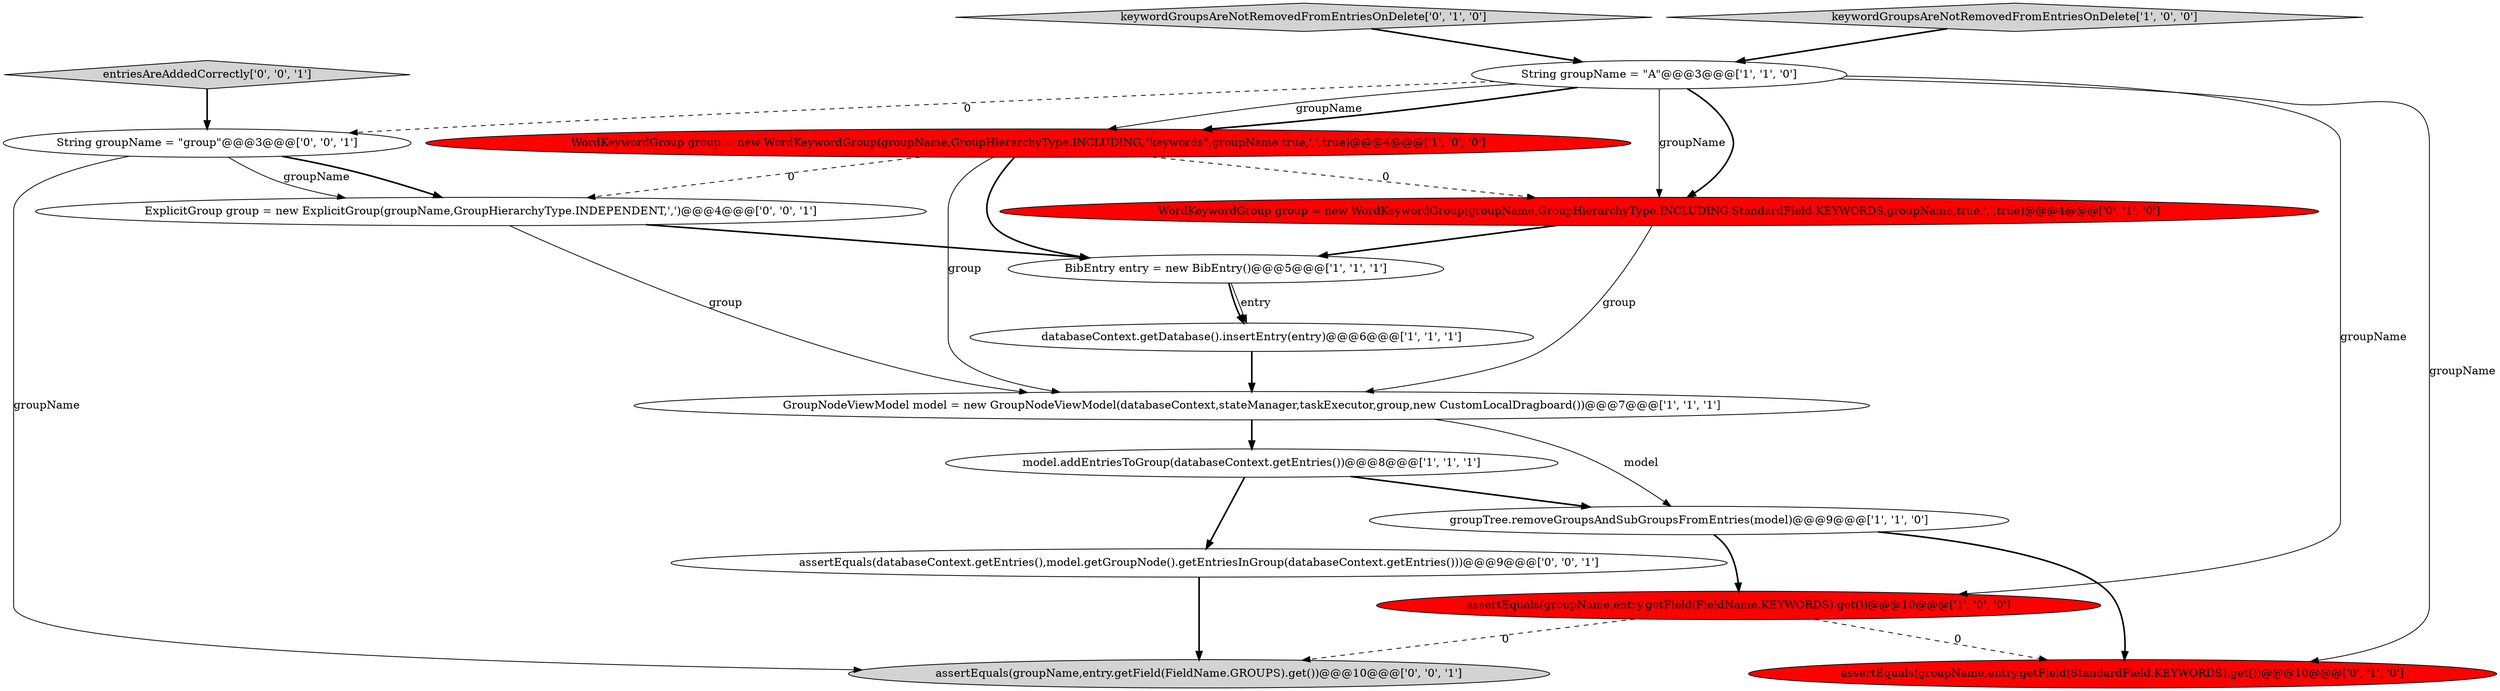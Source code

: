 digraph {
16 [style = filled, label = "assertEquals(groupName,entry.getField(FieldName.GROUPS).get())@@@10@@@['0', '0', '1']", fillcolor = lightgray, shape = ellipse image = "AAA0AAABBB3BBB"];
6 [style = filled, label = "GroupNodeViewModel model = new GroupNodeViewModel(databaseContext,stateManager,taskExecutor,group,new CustomLocalDragboard())@@@7@@@['1', '1', '1']", fillcolor = white, shape = ellipse image = "AAA0AAABBB1BBB"];
5 [style = filled, label = "model.addEntriesToGroup(databaseContext.getEntries())@@@8@@@['1', '1', '1']", fillcolor = white, shape = ellipse image = "AAA0AAABBB1BBB"];
11 [style = filled, label = "keywordGroupsAreNotRemovedFromEntriesOnDelete['0', '1', '0']", fillcolor = lightgray, shape = diamond image = "AAA0AAABBB2BBB"];
3 [style = filled, label = "assertEquals(groupName,entry.getField(FieldName.KEYWORDS).get())@@@10@@@['1', '0', '0']", fillcolor = red, shape = ellipse image = "AAA1AAABBB1BBB"];
12 [style = filled, label = "String groupName = \"group\"@@@3@@@['0', '0', '1']", fillcolor = white, shape = ellipse image = "AAA0AAABBB3BBB"];
7 [style = filled, label = "WordKeywordGroup group = new WordKeywordGroup(groupName,GroupHierarchyType.INCLUDING,\"keywords\",groupName,true,',',true)@@@4@@@['1', '0', '0']", fillcolor = red, shape = ellipse image = "AAA1AAABBB1BBB"];
10 [style = filled, label = "WordKeywordGroup group = new WordKeywordGroup(groupName,GroupHierarchyType.INCLUDING,StandardField.KEYWORDS,groupName,true,',',true)@@@4@@@['0', '1', '0']", fillcolor = red, shape = ellipse image = "AAA1AAABBB2BBB"];
2 [style = filled, label = "String groupName = \"A\"@@@3@@@['1', '1', '0']", fillcolor = white, shape = ellipse image = "AAA0AAABBB1BBB"];
0 [style = filled, label = "groupTree.removeGroupsAndSubGroupsFromEntries(model)@@@9@@@['1', '1', '0']", fillcolor = white, shape = ellipse image = "AAA0AAABBB1BBB"];
9 [style = filled, label = "assertEquals(groupName,entry.getField(StandardField.KEYWORDS).get())@@@10@@@['0', '1', '0']", fillcolor = red, shape = ellipse image = "AAA1AAABBB2BBB"];
15 [style = filled, label = "entriesAreAddedCorrectly['0', '0', '1']", fillcolor = lightgray, shape = diamond image = "AAA0AAABBB3BBB"];
14 [style = filled, label = "ExplicitGroup group = new ExplicitGroup(groupName,GroupHierarchyType.INDEPENDENT,',')@@@4@@@['0', '0', '1']", fillcolor = white, shape = ellipse image = "AAA0AAABBB3BBB"];
1 [style = filled, label = "BibEntry entry = new BibEntry()@@@5@@@['1', '1', '1']", fillcolor = white, shape = ellipse image = "AAA0AAABBB1BBB"];
8 [style = filled, label = "keywordGroupsAreNotRemovedFromEntriesOnDelete['1', '0', '0']", fillcolor = lightgray, shape = diamond image = "AAA0AAABBB1BBB"];
4 [style = filled, label = "databaseContext.getDatabase().insertEntry(entry)@@@6@@@['1', '1', '1']", fillcolor = white, shape = ellipse image = "AAA0AAABBB1BBB"];
13 [style = filled, label = "assertEquals(databaseContext.getEntries(),model.getGroupNode().getEntriesInGroup(databaseContext.getEntries()))@@@9@@@['0', '0', '1']", fillcolor = white, shape = ellipse image = "AAA0AAABBB3BBB"];
0->3 [style = bold, label=""];
2->10 [style = solid, label="groupName"];
1->4 [style = bold, label=""];
0->9 [style = bold, label=""];
7->1 [style = bold, label=""];
4->6 [style = bold, label=""];
7->14 [style = dashed, label="0"];
1->4 [style = solid, label="entry"];
12->16 [style = solid, label="groupName"];
14->6 [style = solid, label="group"];
2->10 [style = bold, label=""];
13->16 [style = bold, label=""];
11->2 [style = bold, label=""];
14->1 [style = bold, label=""];
7->6 [style = solid, label="group"];
2->9 [style = solid, label="groupName"];
6->5 [style = bold, label=""];
2->12 [style = dashed, label="0"];
2->7 [style = solid, label="groupName"];
5->0 [style = bold, label=""];
8->2 [style = bold, label=""];
3->9 [style = dashed, label="0"];
5->13 [style = bold, label=""];
12->14 [style = bold, label=""];
7->10 [style = dashed, label="0"];
15->12 [style = bold, label=""];
2->7 [style = bold, label=""];
6->0 [style = solid, label="model"];
12->14 [style = solid, label="groupName"];
10->1 [style = bold, label=""];
10->6 [style = solid, label="group"];
3->16 [style = dashed, label="0"];
2->3 [style = solid, label="groupName"];
}
